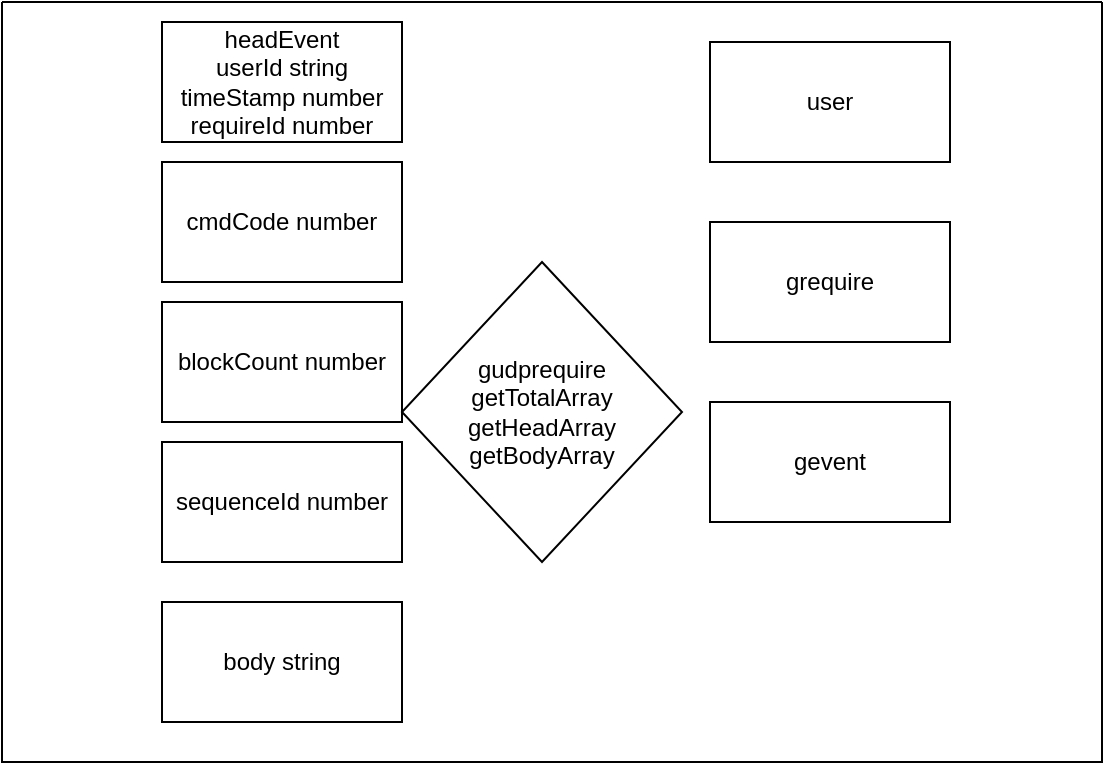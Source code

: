 <mxfile version="15.9.6" type="github">
  <diagram id="N8Edi52NSmTYdyOakT1O" name="Page-1">
    <mxGraphModel dx="1422" dy="754" grid="1" gridSize="10" guides="1" tooltips="1" connect="1" arrows="1" fold="1" page="1" pageScale="1" pageWidth="827" pageHeight="1169" math="0" shadow="0">
      <root>
        <mxCell id="0" />
        <mxCell id="1" parent="0" />
        <mxCell id="S61cnKSq_L1cPFYxwROf-4" value="" style="swimlane;startSize=0;" vertex="1" parent="1">
          <mxGeometry x="60" y="110" width="550" height="380" as="geometry" />
        </mxCell>
        <mxCell id="ttSso2FikDegnhqfddx3-1" value="headEvent&lt;br&gt;userId string&lt;br&gt;timeStamp number&lt;br&gt;requireId number" style="rounded=0;whiteSpace=wrap;html=1;" parent="S61cnKSq_L1cPFYxwROf-4" vertex="1">
          <mxGeometry x="80" y="10" width="120" height="60" as="geometry" />
        </mxCell>
        <mxCell id="ttSso2FikDegnhqfddx3-2" value="cmdCode number" style="rounded=0;whiteSpace=wrap;html=1;" parent="S61cnKSq_L1cPFYxwROf-4" vertex="1">
          <mxGeometry x="80" y="80" width="120" height="60" as="geometry" />
        </mxCell>
        <mxCell id="ttSso2FikDegnhqfddx3-3" value="blockCount number" style="rounded=0;whiteSpace=wrap;html=1;" parent="S61cnKSq_L1cPFYxwROf-4" vertex="1">
          <mxGeometry x="80" y="150" width="120" height="60" as="geometry" />
        </mxCell>
        <mxCell id="ttSso2FikDegnhqfddx3-4" value="sequenceId number" style="rounded=0;whiteSpace=wrap;html=1;" parent="S61cnKSq_L1cPFYxwROf-4" vertex="1">
          <mxGeometry x="80" y="220" width="120" height="60" as="geometry" />
        </mxCell>
        <mxCell id="S61cnKSq_L1cPFYxwROf-1" value="body string" style="rounded=0;whiteSpace=wrap;html=1;" vertex="1" parent="S61cnKSq_L1cPFYxwROf-4">
          <mxGeometry x="80" y="300" width="120" height="60" as="geometry" />
        </mxCell>
        <mxCell id="S61cnKSq_L1cPFYxwROf-5" value="gudprequire&lt;br&gt;getTotalArray&lt;br&gt;getHeadArray&lt;br&gt;getBodyArray" style="rhombus;whiteSpace=wrap;html=1;" vertex="1" parent="S61cnKSq_L1cPFYxwROf-4">
          <mxGeometry x="200" y="130" width="140" height="150" as="geometry" />
        </mxCell>
        <mxCell id="S61cnKSq_L1cPFYxwROf-8" value="user" style="rounded=0;whiteSpace=wrap;html=1;" vertex="1" parent="S61cnKSq_L1cPFYxwROf-4">
          <mxGeometry x="354" y="20" width="120" height="60" as="geometry" />
        </mxCell>
        <mxCell id="S61cnKSq_L1cPFYxwROf-9" value="grequire" style="rounded=0;whiteSpace=wrap;html=1;" vertex="1" parent="S61cnKSq_L1cPFYxwROf-4">
          <mxGeometry x="354" y="110" width="120" height="60" as="geometry" />
        </mxCell>
        <mxCell id="S61cnKSq_L1cPFYxwROf-10" value="gevent" style="rounded=0;whiteSpace=wrap;html=1;" vertex="1" parent="S61cnKSq_L1cPFYxwROf-4">
          <mxGeometry x="354" y="200" width="120" height="60" as="geometry" />
        </mxCell>
      </root>
    </mxGraphModel>
  </diagram>
</mxfile>
